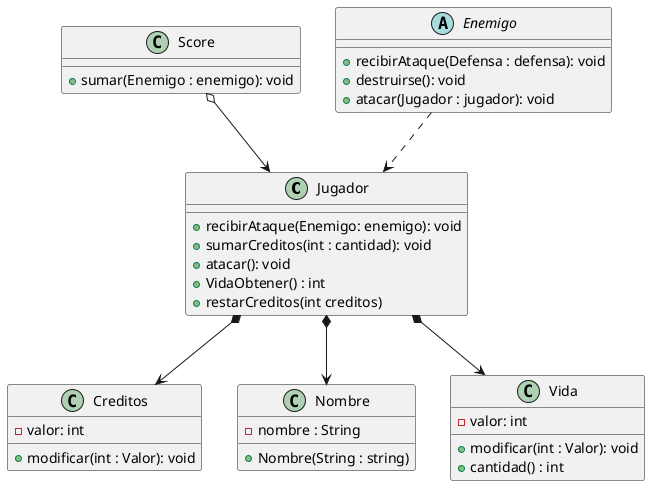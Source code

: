 @startuml
'https://plantuml.com/class-diagram

class Jugador {
    +recibirAtaque(Enemigo: enemigo): void
    +sumarCreditos(int : cantidad): void
    +atacar(): void
    +VidaObtener() : int
    +restarCreditos(int creditos)
}

class Creditos {
    -valor: int
    +modificar(int : Valor): void
}

class Nombre {
    -nombre : String
    +Nombre(String : string)
}

class Vida {
    -valor: int
    +modificar(int : Valor): void
    +cantidad() : int
}

class Score {
    +sumar(Enemigo : enemigo): void
}

abstract class Enemigo {
    +recibirAtaque(Defensa : defensa): void
    +destruirse(): void
    +atacar(Jugador : jugador): void
}

Enemigo ..> Jugador
Jugador  *--> Creditos
Jugador  *-->  Nombre
Jugador  *--> Vida
Score  o-->  Jugador

@enduml